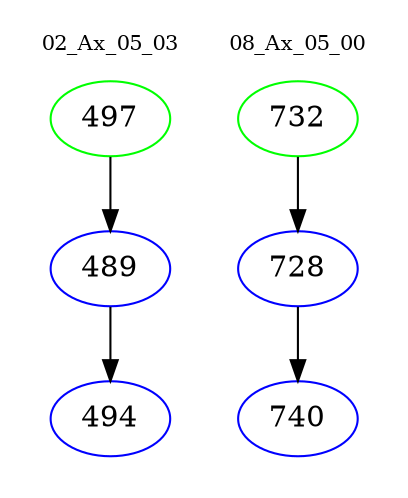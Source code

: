 digraph{
subgraph cluster_0 {
color = white
label = "02_Ax_05_03";
fontsize=10;
T0_497 [label="497", color="green"]
T0_497 -> T0_489 [color="black"]
T0_489 [label="489", color="blue"]
T0_489 -> T0_494 [color="black"]
T0_494 [label="494", color="blue"]
}
subgraph cluster_1 {
color = white
label = "08_Ax_05_00";
fontsize=10;
T1_732 [label="732", color="green"]
T1_732 -> T1_728 [color="black"]
T1_728 [label="728", color="blue"]
T1_728 -> T1_740 [color="black"]
T1_740 [label="740", color="blue"]
}
}
